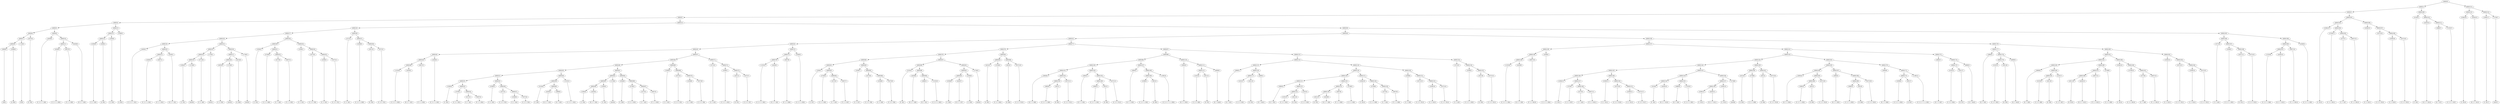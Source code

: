digraph sample{
"L3980(0)"->"[G](0)"
"L3389(0)"->"[A  B](0)"
"L6083(8)"->"L3980(0)"
"L6083(8)"->"L3389(0)"
"L-724(0)"->"[C](0)"
"L6083(7)"->"L6083(8)"
"L6083(7)"->"L-724(0)"
"L2057(0)"->"[E  F](0)"
"L6083(6)"->"L6083(7)"
"L6083(6)"->"L2057(0)"
"L4039(0)"->"[C  D  E  F  G](0)"
"L4346(0)"->"[C  D  G  A  B](0)"
"L3637(0)"->"[F  G  A  B](0)"
"L6083(11)"->"L4346(0)"
"L6083(11)"->"L3637(0)"
"L4428(0)"->"[D  E  F  G](0)"
"L6083(10)"->"L6083(11)"
"L6083(10)"->"L4428(0)"
"L6083(9)"->"L4039(0)"
"L6083(9)"->"L6083(10)"
"L6083(5)"->"L6083(6)"
"L6083(5)"->"L6083(9)"
"L2506(0)"->"[C  E  G](0)"
"L3389(1)"->"[A  B](1)"
"L6083(14)"->"L2506(0)"
"L6083(14)"->"L3389(1)"
"L2394(0)"->"[C  E](0)"
"L6083(13)"->"L6083(14)"
"L6083(13)"->"L2394(0)"
"L3389(2)"->"[A  B](2)"
"L6083(12)"->"L6083(13)"
"L6083(12)"->"L3389(2)"
"L6083(4)"->"L6083(5)"
"L6083(4)"->"L6083(12)"
"L4039(1)"->"[C  D  E  F  G](1)"
"L4346(1)"->"[C  D  G  A  B](1)"
"L3637(1)"->"[F  G  A  B](1)"
"L6083(21)"->"L4346(1)"
"L6083(21)"->"L3637(1)"
"L4428(1)"->"[D  E  F  G](1)"
"L6083(20)"->"L6083(21)"
"L6083(20)"->"L4428(1)"
"L6083(19)"->"L4039(1)"
"L6083(19)"->"L6083(20)"
"L2394(1)"->"[C  E](1)"
"L1758(0)"->"[rest](0)"
"L6083(25)"->"L2394(1)"
"L6083(25)"->"L1758(0)"
"L3715(0)"->"[C  E  A](0)"
"L6083(24)"->"L6083(25)"
"L6083(24)"->"L3715(0)"
"L1758(1)"->"[rest](1)"
"L6083(23)"->"L6083(24)"
"L6083(23)"->"L1758(1)"
"L4055(0)"->"[C  D  F](0)"
"L1758(2)"->"[rest](2)"
"L6083(28)"->"L4055(0)"
"L6083(28)"->"L1758(2)"
"L4314(0)"->"[G  B](0)"
"L6083(27)"->"L6083(28)"
"L6083(27)"->"L4314(0)"
"L1758(3)"->"[rest](3)"
"L6083(26)"->"L6083(27)"
"L6083(26)"->"L1758(3)"
"L6083(22)"->"L6083(23)"
"L6083(22)"->"L6083(26)"
"L6083(18)"->"L6083(19)"
"L6083(18)"->"L6083(22)"
"L2394(2)"->"[C  E](2)"
"L3749(0)"->"[C  D  A  B](0)"
"L5275(0)"->"[C  F  A](0)"
"L3637(2)"->"[F  G  A  B](2)"
"L6083(32)"->"L5275(0)"
"L6083(32)"->"L3637(2)"
"L6083(31)"->"L3749(0)"
"L6083(31)"->"L6083(32)"
"L6083(30)"->"L2394(2)"
"L6083(30)"->"L6083(31)"
"L2506(1)"->"[C  E  G](1)"
"L3372(0)"->"[C  D  E  F](0)"
"L2506(2)"->"[C  E  G](2)"
"L3372(1)"->"[C  D  E  F](1)"
"L6083(35)"->"L2506(2)"
"L6083(35)"->"L3372(1)"
"L6083(34)"->"L3372(0)"
"L6083(34)"->"L6083(35)"
"L6083(33)"->"L2506(1)"
"L6083(33)"->"L6083(34)"
"L6083(29)"->"L6083(30)"
"L6083(29)"->"L6083(33)"
"L6083(17)"->"L6083(18)"
"L6083(17)"->"L6083(29)"
"L3715(1)"->"[C  E  A](1)"
"L3299(0)"->"[C  D  E  A  B](0)"
"L2611(0)"->"[D  F](0)"
"L3372(2)"->"[C  D  E  F](2)"
"L6083(38)"->"L2611(0)"
"L6083(38)"->"L3372(2)"
"L6083(37)"->"L3299(0)"
"L6083(37)"->"L6083(38)"
"L6083(36)"->"L3715(1)"
"L6083(36)"->"L6083(37)"
"L6083(16)"->"L6083(17)"
"L6083(16)"->"L6083(36)"
"L-2255(0)"->"[C  D  E  G  B](0)"
"L4428(2)"->"[D  E  F  G](2)"
"L6083(46)"->"L-2255(0)"
"L6083(46)"->"L4428(2)"
"L3637(3)"->"[F  G  A  B](3)"
"L6083(45)"->"L6083(46)"
"L6083(45)"->"L3637(3)"
"L4346(2)"->"[C  D  G  A  B](2)"
"L6083(44)"->"L6083(45)"
"L6083(44)"->"L4346(2)"
"L2394(3)"->"[C  E](3)"
"L3749(1)"->"[C  D  A  B](1)"
"L5275(1)"->"[C  F  A](1)"
"L3637(4)"->"[F  G  A  B](4)"
"L6083(54)"->"L5275(1)"
"L6083(54)"->"L3637(4)"
"L6083(53)"->"L3749(1)"
"L6083(53)"->"L6083(54)"
"L6083(52)"->"L2394(3)"
"L6083(52)"->"L6083(53)"
"L2506(3)"->"[C  E  G](3)"
"L3372(3)"->"[C  D  E  F](3)"
"L2506(4)"->"[C  E  G](4)"
"L3372(4)"->"[C  D  E  F](4)"
"L6083(57)"->"L2506(4)"
"L6083(57)"->"L3372(4)"
"L6083(56)"->"L3372(3)"
"L6083(56)"->"L6083(57)"
"L6083(55)"->"L2506(3)"
"L6083(55)"->"L6083(56)"
"L6083(51)"->"L6083(52)"
"L6083(51)"->"L6083(55)"
"L5104(0)"->"[F  A](0)"
"L4428(3)"->"[D  E  F  G](3)"
"L3880(0)"->"[D  F  G](0)"
"L6083(60)"->"L4428(3)"
"L6083(60)"->"L3880(0)"
"L6083(59)"->"L5104(0)"
"L6083(59)"->"L6083(60)"
"L-2255(1)"->"[C  D  E  G  B](1)"
"L6083(58)"->"L6083(59)"
"L6083(58)"->"L-2255(1)"
"L6083(50)"->"L6083(51)"
"L6083(50)"->"L6083(58)"
"L2394(4)"->"[C  E](4)"
"L4428(4)"->"[D  E  F  G](4)"
"L6083(64)"->"L2394(4)"
"L6083(64)"->"L4428(4)"
"L2394(5)"->"[C  E](5)"
"L6083(63)"->"L6083(64)"
"L6083(63)"->"L2394(5)"
"L1758(4)"->"[rest](4)"
"L6083(62)"->"L6083(63)"
"L6083(62)"->"L1758(4)"
"L2394(6)"->"[C  E](6)"
"L3749(2)"->"[C  D  A  B](2)"
"L5275(2)"->"[C  F  A](2)"
"L3637(5)"->"[F  G  A  B](5)"
"L6083(67)"->"L5275(2)"
"L6083(67)"->"L3637(5)"
"L6083(66)"->"L3749(2)"
"L6083(66)"->"L6083(67)"
"L6083(65)"->"L2394(6)"
"L6083(65)"->"L6083(66)"
"L6083(61)"->"L6083(62)"
"L6083(61)"->"L6083(65)"
"L6083(49)"->"L6083(50)"
"L6083(49)"->"L6083(61)"
"L2506(5)"->"[C  E  G](5)"
"L3372(5)"->"[C  D  E  F](5)"
"L2506(6)"->"[C  E  G](6)"
"L3372(6)"->"[C  D  E  F](6)"
"L6083(70)"->"L2506(6)"
"L6083(70)"->"L3372(6)"
"L6083(69)"->"L3372(5)"
"L6083(69)"->"L6083(70)"
"L6083(68)"->"L2506(5)"
"L6083(68)"->"L6083(69)"
"L6083(48)"->"L6083(49)"
"L6083(48)"->"L6083(68)"
"L3715(2)"->"[C  E  A](2)"
"L3299(1)"->"[C  D  E  A  B](1)"
"L2611(1)"->"[D  F](1)"
"L3372(7)"->"[C  D  E  F](7)"
"L6083(73)"->"L2611(1)"
"L6083(73)"->"L3372(7)"
"L6083(72)"->"L3299(1)"
"L6083(72)"->"L6083(73)"
"L6083(71)"->"L3715(2)"
"L6083(71)"->"L6083(72)"
"L6083(47)"->"L6083(48)"
"L6083(47)"->"L6083(71)"
"L6083(43)"->"L6083(44)"
"L6083(43)"->"L6083(47)"
"L-2255(2)"->"[C  D  E  G  B](2)"
"L4428(5)"->"[D  E  F  G](5)"
"L6083(76)"->"L-2255(2)"
"L6083(76)"->"L4428(5)"
"L3637(6)"->"[F  G  A  B](6)"
"L6083(75)"->"L6083(76)"
"L6083(75)"->"L3637(6)"
"L4346(3)"->"[C  D  G  A  B](3)"
"L6083(74)"->"L6083(75)"
"L6083(74)"->"L4346(3)"
"L6083(42)"->"L6083(43)"
"L6083(42)"->"L6083(74)"
"L2394(7)"->"[C  E](7)"
"L3749(3)"->"[C  D  A  B](3)"
"L5275(3)"->"[C  F  A](3)"
"L3637(7)"->"[F  G  A  B](7)"
"L6083(83)"->"L5275(3)"
"L6083(83)"->"L3637(7)"
"L6083(82)"->"L3749(3)"
"L6083(82)"->"L6083(83)"
"L6083(81)"->"L2394(7)"
"L6083(81)"->"L6083(82)"
"L2506(7)"->"[C  E  G](7)"
"L3372(8)"->"[C  D  E  F](8)"
"L2506(8)"->"[C  E  G](8)"
"L3372(9)"->"[C  D  E  F](9)"
"L6083(86)"->"L2506(8)"
"L6083(86)"->"L3372(9)"
"L6083(85)"->"L3372(8)"
"L6083(85)"->"L6083(86)"
"L6083(84)"->"L2506(7)"
"L6083(84)"->"L6083(85)"
"L6083(80)"->"L6083(81)"
"L6083(80)"->"L6083(84)"
"L5104(1)"->"[F  A](1)"
"L4428(6)"->"[D  E  F  G](6)"
"L3880(1)"->"[D  F  G](1)"
"L-2255(3)"->"[C  D  E  G  B](3)"
"L6083(90)"->"L3880(1)"
"L6083(90)"->"L-2255(3)"
"L6083(89)"->"L4428(6)"
"L6083(89)"->"L6083(90)"
"L6083(88)"->"L5104(1)"
"L6083(88)"->"L6083(89)"
"L2394(8)"->"[C  E](8)"
"L4428(7)"->"[D  E  F  G](7)"
"L6083(93)"->"L2394(8)"
"L6083(93)"->"L4428(7)"
"L2394(9)"->"[C  E](9)"
"L6083(92)"->"L6083(93)"
"L6083(92)"->"L2394(9)"
"L1758(5)"->"[rest](5)"
"L6083(91)"->"L6083(92)"
"L6083(91)"->"L1758(5)"
"L6083(87)"->"L6083(88)"
"L6083(87)"->"L6083(91)"
"L6083(79)"->"L6083(80)"
"L6083(79)"->"L6083(87)"
"L4314(1)"->"[G  B](1)"
"L3749(4)"->"[C  D  A  B](4)"
"L6083(95)"->"L4314(1)"
"L6083(95)"->"L3749(4)"
"L931(0)"->"[D  B](0)"
"L3372(10)"->"[C  D  E  F](10)"
"L6083(96)"->"L931(0)"
"L6083(96)"->"L3372(10)"
"L6083(94)"->"L6083(95)"
"L6083(94)"->"L6083(96)"
"L6083(78)"->"L6083(79)"
"L6083(78)"->"L6083(94)"
"L3904(0)"->"[D  F  G  B](0)"
"L3963(0)"->"[C  D  F  A  B](0)"
"L931(1)"->"[D  B](1)"
"L6083(103)"->"L3963(0)"
"L6083(103)"->"L931(1)"
"L3372(11)"->"[C  D  E  F](11)"
"L6083(102)"->"L6083(103)"
"L6083(102)"->"L3372(11)"
"L6083(101)"->"L3904(0)"
"L6083(101)"->"L6083(102)"
"L3904(1)"->"[D  F  G  B](1)"
"L3963(1)"->"[C  D  F  A  B](1)"
"L931(2)"->"[D  B](2)"
"L6083(106)"->"L3963(1)"
"L6083(106)"->"L931(2)"
"L3372(12)"->"[C  D  E  F](12)"
"L6083(105)"->"L6083(106)"
"L6083(105)"->"L3372(12)"
"L6083(104)"->"L3904(1)"
"L6083(104)"->"L6083(105)"
"L6083(100)"->"L6083(101)"
"L6083(100)"->"L6083(104)"
"L3904(2)"->"[D  F  G  B](2)"
"L3299(2)"->"[C  D  E  A  B](2)"
"L931(3)"->"[D  B](3)"
"L6083(109)"->"L3299(2)"
"L6083(109)"->"L931(3)"
"L-1961(0)"->"[C  D  E  F  G  A  B](0)"
"L6083(108)"->"L6083(109)"
"L6083(108)"->"L-1961(0)"
"L6083(107)"->"L3904(2)"
"L6083(107)"->"L6083(108)"
"L6083(99)"->"L6083(100)"
"L6083(99)"->"L6083(107)"
"L3904(3)"->"[D  F  G  B](3)"
"L5191(0)"->"[C  D  E  B](0)"
"L2611(2)"->"[D  F](2)"
"L6083(112)"->"L5191(0)"
"L6083(112)"->"L2611(2)"
"L4609(0)"->"[D  F  Gis](0)"
"L6083(111)"->"L6083(112)"
"L6083(111)"->"L4609(0)"
"L6083(110)"->"L3904(3)"
"L6083(110)"->"L6083(111)"
"L6083(98)"->"L6083(99)"
"L6083(98)"->"L6083(110)"
"L3880(2)"->"[D  F  G](2)"
"L5191(1)"->"[C  D  E  B](1)"
"L2611(3)"->"[D  F](3)"
"L6083(117)"->"L5191(1)"
"L6083(117)"->"L2611(3)"
"L4609(1)"->"[D  F  Gis](1)"
"L6083(116)"->"L6083(117)"
"L6083(116)"->"L4609(1)"
"L6083(115)"->"L3880(2)"
"L6083(115)"->"L6083(116)"
"L3880(3)"->"[D  F  G](3)"
"L5191(2)"->"[C  D  E  B](2)"
"L2611(4)"->"[D  F](4)"
"L6083(123)"->"L5191(2)"
"L6083(123)"->"L2611(4)"
"L5191(3)"->"[C  D  E  B](3)"
"L6083(122)"->"L6083(123)"
"L6083(122)"->"L5191(3)"
"L6083(121)"->"L3880(3)"
"L6083(121)"->"L6083(122)"
"L2611(5)"->"[D  F](5)"
"L4428(8)"->"[D  E  F  G](8)"
"L6083(126)"->"L2611(5)"
"L6083(126)"->"L4428(8)"
"L3637(8)"->"[F  G  A  B](8)"
"L6083(125)"->"L6083(126)"
"L6083(125)"->"L3637(8)"
"L3749(5)"->"[C  D  A  B](5)"
"L6083(124)"->"L6083(125)"
"L6083(124)"->"L3749(5)"
"L6083(120)"->"L6083(121)"
"L6083(120)"->"L6083(124)"
"L2394(10)"->"[C  E](10)"
"L3749(6)"->"[C  D  A  B](6)"
"L5275(4)"->"[C  F  A](4)"
"L3637(9)"->"[F  G  A  B](9)"
"L6083(129)"->"L5275(4)"
"L6083(129)"->"L3637(9)"
"L6083(128)"->"L3749(6)"
"L6083(128)"->"L6083(129)"
"L6083(127)"->"L2394(10)"
"L6083(127)"->"L6083(128)"
"L6083(119)"->"L6083(120)"
"L6083(119)"->"L6083(127)"
"L2506(9)"->"[C  E  G](9)"
"L3372(13)"->"[C  D  E  F](13)"
"L2506(10)"->"[C  E  G](10)"
"L3372(14)"->"[C  D  E  F](14)"
"L6083(132)"->"L2506(10)"
"L6083(132)"->"L3372(14)"
"L6083(131)"->"L3372(13)"
"L6083(131)"->"L6083(132)"
"L6083(130)"->"L2506(9)"
"L6083(130)"->"L6083(131)"
"L6083(118)"->"L6083(119)"
"L6083(118)"->"L6083(130)"
"L6083(114)"->"L6083(115)"
"L6083(114)"->"L6083(118)"
"L3715(3)"->"[C  E  A](3)"
"L3299(3)"->"[C  D  E  A  B](3)"
"L2611(6)"->"[D  F](6)"
"L3372(15)"->"[C  D  E  F](15)"
"L6083(135)"->"L2611(6)"
"L6083(135)"->"L3372(15)"
"L6083(134)"->"L3299(3)"
"L6083(134)"->"L6083(135)"
"L6083(133)"->"L3715(3)"
"L6083(133)"->"L6083(134)"
"L6083(113)"->"L6083(114)"
"L6083(113)"->"L6083(133)"
"L6083(97)"->"L6083(98)"
"L6083(97)"->"L6083(113)"
"L6083(77)"->"L6083(78)"
"L6083(77)"->"L6083(97)"
"L6083(41)"->"L6083(42)"
"L6083(41)"->"L6083(77)"
"L-2255(4)"->"[C  D  E  G  B](4)"
"L4428(9)"->"[D  E  F  G](9)"
"L6083(140)"->"L-2255(4)"
"L6083(140)"->"L4428(9)"
"L3637(10)"->"[F  G  A  B](10)"
"L6083(139)"->"L6083(140)"
"L6083(139)"->"L3637(10)"
"L4346(4)"->"[C  D  G  A  B](4)"
"L6083(138)"->"L6083(139)"
"L6083(138)"->"L4346(4)"
"L2394(11)"->"[C  E](11)"
"L3749(7)"->"[C  D  A  B](7)"
"L5275(5)"->"[C  F  A](5)"
"L3637(11)"->"[F  G  A  B](11)"
"L6083(148)"->"L5275(5)"
"L6083(148)"->"L3637(11)"
"L6083(147)"->"L3749(7)"
"L6083(147)"->"L6083(148)"
"L6083(146)"->"L2394(11)"
"L6083(146)"->"L6083(147)"
"L2506(11)"->"[C  E  G](11)"
"L3372(16)"->"[C  D  E  F](16)"
"L2506(12)"->"[C  E  G](12)"
"L3372(17)"->"[C  D  E  F](17)"
"L6083(151)"->"L2506(12)"
"L6083(151)"->"L3372(17)"
"L6083(150)"->"L3372(16)"
"L6083(150)"->"L6083(151)"
"L6083(149)"->"L2506(11)"
"L6083(149)"->"L6083(150)"
"L6083(145)"->"L6083(146)"
"L6083(145)"->"L6083(149)"
"L5104(2)"->"[F  A](2)"
"L4428(10)"->"[D  E  F  G](10)"
"L6083(154)"->"L5104(2)"
"L6083(154)"->"L4428(10)"
"L3880(4)"->"[D  F  G](4)"
"L-2255(5)"->"[C  D  E  G  B](5)"
"L6083(155)"->"L3880(4)"
"L6083(155)"->"L-2255(5)"
"L6083(153)"->"L6083(154)"
"L6083(153)"->"L6083(155)"
"L2394(12)"->"[C  E](12)"
"L4428(11)"->"[D  E  F  G](11)"
"L6083(158)"->"L2394(12)"
"L6083(158)"->"L4428(11)"
"L2394(13)"->"[C  E](13)"
"L6083(157)"->"L6083(158)"
"L6083(157)"->"L2394(13)"
"L1758(6)"->"[rest](6)"
"L6083(156)"->"L6083(157)"
"L6083(156)"->"L1758(6)"
"L6083(152)"->"L6083(153)"
"L6083(152)"->"L6083(156)"
"L6083(144)"->"L6083(145)"
"L6083(144)"->"L6083(152)"
"L4314(2)"->"[G  B](2)"
"L3749(8)"->"[C  D  A  B](8)"
"L6083(160)"->"L4314(2)"
"L6083(160)"->"L3749(8)"
"L931(4)"->"[D  B](4)"
"L3372(18)"->"[C  D  E  F](18)"
"L6083(161)"->"L931(4)"
"L6083(161)"->"L3372(18)"
"L6083(159)"->"L6083(160)"
"L6083(159)"->"L6083(161)"
"L6083(143)"->"L6083(144)"
"L6083(143)"->"L6083(159)"
"L3904(4)"->"[D  F  G  B](4)"
"L3963(2)"->"[C  D  F  A  B](2)"
"L931(5)"->"[D  B](5)"
"L6083(166)"->"L3963(2)"
"L6083(166)"->"L931(5)"
"L3372(19)"->"[C  D  E  F](19)"
"L6083(165)"->"L6083(166)"
"L6083(165)"->"L3372(19)"
"L6083(164)"->"L3904(4)"
"L6083(164)"->"L6083(165)"
"L3904(5)"->"[D  F  G  B](5)"
"L3963(3)"->"[C  D  F  A  B](3)"
"L931(6)"->"[D  B](6)"
"L6083(169)"->"L3963(3)"
"L6083(169)"->"L931(6)"
"L3372(20)"->"[C  D  E  F](20)"
"L6083(168)"->"L6083(169)"
"L6083(168)"->"L3372(20)"
"L6083(167)"->"L3904(5)"
"L6083(167)"->"L6083(168)"
"L6083(163)"->"L6083(164)"
"L6083(163)"->"L6083(167)"
"L3904(6)"->"[D  F  G  B](6)"
"L3299(4)"->"[C  D  E  A  B](4)"
"L931(7)"->"[D  B](7)"
"L6083(172)"->"L3299(4)"
"L6083(172)"->"L931(7)"
"L-1961(1)"->"[C  D  E  F  G  A  B](1)"
"L6083(171)"->"L6083(172)"
"L6083(171)"->"L-1961(1)"
"L6083(170)"->"L3904(6)"
"L6083(170)"->"L6083(171)"
"L6083(162)"->"L6083(163)"
"L6083(162)"->"L6083(170)"
"L6083(142)"->"L6083(143)"
"L6083(142)"->"L6083(162)"
"L3904(7)"->"[D  F  G  B](7)"
"L5191(4)"->"[C  D  E  B](4)"
"L2611(7)"->"[D  F](7)"
"L6083(175)"->"L5191(4)"
"L6083(175)"->"L2611(7)"
"L4609(2)"->"[D  F  Gis](2)"
"L6083(174)"->"L6083(175)"
"L6083(174)"->"L4609(2)"
"L6083(173)"->"L3904(7)"
"L6083(173)"->"L6083(174)"
"L6083(141)"->"L6083(142)"
"L6083(141)"->"L6083(173)"
"L6083(137)"->"L6083(138)"
"L6083(137)"->"L6083(141)"
"L3880(5)"->"[D  F  G](5)"
"L5191(5)"->"[C  D  E  B](5)"
"L2611(8)"->"[D  F](8)"
"L6083(179)"->"L5191(5)"
"L6083(179)"->"L2611(8)"
"L4609(3)"->"[D  F  Gis](3)"
"L6083(178)"->"L6083(179)"
"L6083(178)"->"L4609(3)"
"L6083(177)"->"L3880(5)"
"L6083(177)"->"L6083(178)"
"L3880(6)"->"[D  F  G](6)"
"L5191(6)"->"[C  D  E  B](6)"
"L2611(9)"->"[D  F](9)"
"L6083(185)"->"L5191(6)"
"L6083(185)"->"L2611(9)"
"L5191(7)"->"[C  D  E  B](7)"
"L6083(184)"->"L6083(185)"
"L6083(184)"->"L5191(7)"
"L6083(183)"->"L3880(6)"
"L6083(183)"->"L6083(184)"
"L2611(10)"->"[D  F](10)"
"L4428(12)"->"[D  E  F  G](12)"
"L6083(188)"->"L2611(10)"
"L6083(188)"->"L4428(12)"
"L3637(12)"->"[F  G  A  B](12)"
"L6083(187)"->"L6083(188)"
"L6083(187)"->"L3637(12)"
"L3749(9)"->"[C  D  A  B](9)"
"L6083(186)"->"L6083(187)"
"L6083(186)"->"L3749(9)"
"L6083(182)"->"L6083(183)"
"L6083(182)"->"L6083(186)"
"L2394(14)"->"[C  E](14)"
"L3749(10)"->"[C  D  A  B](10)"
"L5275(6)"->"[C  F  A](6)"
"L3637(13)"->"[F  G  A  B](13)"
"L6083(191)"->"L5275(6)"
"L6083(191)"->"L3637(13)"
"L6083(190)"->"L3749(10)"
"L6083(190)"->"L6083(191)"
"L6083(189)"->"L2394(14)"
"L6083(189)"->"L6083(190)"
"L6083(181)"->"L6083(182)"
"L6083(181)"->"L6083(189)"
"L2506(13)"->"[C  E  G](13)"
"L3372(21)"->"[C  D  E  F](21)"
"L2506(14)"->"[C  E  G](14)"
"L3372(22)"->"[C  D  E  F](22)"
"L6083(194)"->"L2506(14)"
"L6083(194)"->"L3372(22)"
"L6083(193)"->"L3372(21)"
"L6083(193)"->"L6083(194)"
"L6083(192)"->"L2506(13)"
"L6083(192)"->"L6083(193)"
"L6083(180)"->"L6083(181)"
"L6083(180)"->"L6083(192)"
"L6083(176)"->"L6083(177)"
"L6083(176)"->"L6083(180)"
"L6083(136)"->"L6083(137)"
"L6083(136)"->"L6083(176)"
"L6083(40)"->"L6083(41)"
"L6083(40)"->"L6083(136)"
"L3715(4)"->"[C  E  A](4)"
"L3299(5)"->"[C  D  E  A  B](5)"
"L2611(11)"->"[D  F](11)"
"L3372(23)"->"[C  D  E  F](23)"
"L6083(198)"->"L2611(11)"
"L6083(198)"->"L3372(23)"
"L6083(197)"->"L3299(5)"
"L6083(197)"->"L6083(198)"
"L6083(196)"->"L3715(4)"
"L6083(196)"->"L6083(197)"
"L-2255(6)"->"[C  D  E  G  B](6)"
"L4428(13)"->"[D  E  F  G](13)"
"L6083(201)"->"L-2255(6)"
"L6083(201)"->"L4428(13)"
"L3637(14)"->"[F  G  A  B](14)"
"L6083(200)"->"L6083(201)"
"L6083(200)"->"L3637(14)"
"L4346(5)"->"[C  D  G  A  B](5)"
"L6083(199)"->"L6083(200)"
"L6083(199)"->"L4346(5)"
"L6083(195)"->"L6083(196)"
"L6083(195)"->"L6083(199)"
"L6083(39)"->"L6083(40)"
"L6083(39)"->"L6083(195)"
"L6083(15)"->"L6083(16)"
"L6083(15)"->"L6083(39)"
"L6083(3)"->"L6083(4)"
"L6083(3)"->"L6083(15)"
"L2394(15)"->"[C  E](15)"
"L3749(11)"->"[C  D  A  B](11)"
"L5275(7)"->"[C  F  A](7)"
"L3637(15)"->"[F  G  A  B](15)"
"L6083(205)"->"L5275(7)"
"L6083(205)"->"L3637(15)"
"L6083(204)"->"L3749(11)"
"L6083(204)"->"L6083(205)"
"L6083(203)"->"L2394(15)"
"L6083(203)"->"L6083(204)"
"L2506(15)"->"[C  E  G](15)"
"L3372(24)"->"[C  D  E  F](24)"
"L2506(16)"->"[C  E  G](16)"
"L3372(25)"->"[C  D  E  F](25)"
"L6083(208)"->"L2506(16)"
"L6083(208)"->"L3372(25)"
"L6083(207)"->"L3372(24)"
"L6083(207)"->"L6083(208)"
"L6083(206)"->"L2506(15)"
"L6083(206)"->"L6083(207)"
"L6083(202)"->"L6083(203)"
"L6083(202)"->"L6083(206)"
"L6083(2)"->"L6083(3)"
"L6083(2)"->"L6083(202)"
"L5104(3)"->"[F  A](3)"
"L4428(14)"->"[D  E  F  G](14)"
"L3880(7)"->"[D  F  G](7)"
"L-2255(7)"->"[C  D  E  G  B](7)"
"L6083(211)"->"L3880(7)"
"L6083(211)"->"L-2255(7)"
"L6083(210)"->"L4428(14)"
"L6083(210)"->"L6083(211)"
"L6083(209)"->"L5104(3)"
"L6083(209)"->"L6083(210)"
"L6083(1)"->"L6083(2)"
"L6083(1)"->"L6083(209)"
"L2394(16)"->"[C  E](16)"
"L4428(15)"->"[D  E  F  G](15)"
"L6083(213)"->"L2394(16)"
"L6083(213)"->"L4428(15)"
"L2394(17)"->"[C  E](17)"
"L1758(7)"->"[rest](7)"
"L6083(214)"->"L2394(17)"
"L6083(214)"->"L1758(7)"
"L6083(212)"->"L6083(213)"
"L6083(212)"->"L6083(214)"
"L6083(0)"->"L6083(1)"
"L6083(0)"->"L6083(212)"
{rank = min; "L6083(0)"}
{rank = same; "L6083(1)"; "L6083(212)";}
{rank = same; "L6083(2)"; "L6083(209)"; "L6083(213)"; "L6083(214)";}
{rank = same; "L6083(3)"; "L6083(202)"; "L5104(3)"; "L6083(210)"; "L2394(16)"; "L4428(15)"; "L2394(17)"; "L1758(7)";}
{rank = same; "L6083(4)"; "L6083(15)"; "L6083(203)"; "L6083(206)"; "L4428(14)"; "L6083(211)";}
{rank = same; "L6083(5)"; "L6083(12)"; "L6083(16)"; "L6083(39)"; "L2394(15)"; "L6083(204)"; "L2506(15)"; "L6083(207)"; "L3880(7)"; "L-2255(7)";}
{rank = same; "L6083(6)"; "L6083(9)"; "L6083(13)"; "L3389(2)"; "L6083(17)"; "L6083(36)"; "L6083(40)"; "L6083(195)"; "L3749(11)"; "L6083(205)"; "L3372(24)"; "L6083(208)";}
{rank = same; "L6083(7)"; "L2057(0)"; "L4039(0)"; "L6083(10)"; "L6083(14)"; "L2394(0)"; "L6083(18)"; "L6083(29)"; "L3715(1)"; "L6083(37)"; "L6083(41)"; "L6083(136)"; "L6083(196)"; "L6083(199)"; "L5275(7)"; "L3637(15)"; "L2506(16)"; "L3372(25)";}
{rank = same; "L6083(8)"; "L-724(0)"; "L6083(11)"; "L4428(0)"; "L2506(0)"; "L3389(1)"; "L6083(19)"; "L6083(22)"; "L6083(30)"; "L6083(33)"; "L3299(0)"; "L6083(38)"; "L6083(42)"; "L6083(77)"; "L6083(137)"; "L6083(176)"; "L3715(4)"; "L6083(197)"; "L6083(200)"; "L4346(5)";}
{rank = same; "L3980(0)"; "L3389(0)"; "L4346(0)"; "L3637(0)"; "L4039(1)"; "L6083(20)"; "L6083(23)"; "L6083(26)"; "L2394(2)"; "L6083(31)"; "L2506(1)"; "L6083(34)"; "L2611(0)"; "L3372(2)"; "L6083(43)"; "L6083(74)"; "L6083(78)"; "L6083(97)"; "L6083(138)"; "L6083(141)"; "L6083(177)"; "L6083(180)"; "L3299(5)"; "L6083(198)"; "L6083(201)"; "L3637(14)";}
{rank = same; "L6083(21)"; "L4428(1)"; "L6083(24)"; "L1758(1)"; "L6083(27)"; "L1758(3)"; "L3749(0)"; "L6083(32)"; "L3372(0)"; "L6083(35)"; "L6083(44)"; "L6083(47)"; "L6083(75)"; "L4346(3)"; "L6083(79)"; "L6083(94)"; "L6083(98)"; "L6083(113)"; "L6083(139)"; "L4346(4)"; "L6083(142)"; "L6083(173)"; "L3880(5)"; "L6083(178)"; "L6083(181)"; "L6083(192)"; "L2611(11)"; "L3372(23)"; "L-2255(6)"; "L4428(13)";}
{rank = same; "L4346(1)"; "L3637(1)"; "L6083(25)"; "L3715(0)"; "L6083(28)"; "L4314(0)"; "L5275(0)"; "L3637(2)"; "L2506(2)"; "L3372(1)"; "L6083(45)"; "L4346(2)"; "L6083(48)"; "L6083(71)"; "L6083(76)"; "L3637(6)"; "L6083(80)"; "L6083(87)"; "L6083(95)"; "L6083(96)"; "L6083(99)"; "L6083(110)"; "L6083(114)"; "L6083(133)"; "L6083(140)"; "L3637(10)"; "L6083(143)"; "L6083(162)"; "L3904(7)"; "L6083(174)"; "L6083(179)"; "L4609(3)"; "L6083(182)"; "L6083(189)"; "L2506(13)"; "L6083(193)";}
{rank = same; "L2394(1)"; "L1758(0)"; "L4055(0)"; "L1758(2)"; "L6083(46)"; "L3637(3)"; "L6083(49)"; "L6083(68)"; "L3715(2)"; "L6083(72)"; "L-2255(2)"; "L4428(5)"; "L6083(81)"; "L6083(84)"; "L6083(88)"; "L6083(91)"; "L4314(1)"; "L3749(4)"; "L931(0)"; "L3372(10)"; "L6083(100)"; "L6083(107)"; "L3904(3)"; "L6083(111)"; "L6083(115)"; "L6083(118)"; "L3715(3)"; "L6083(134)"; "L-2255(4)"; "L4428(9)"; "L6083(144)"; "L6083(159)"; "L6083(163)"; "L6083(170)"; "L6083(175)"; "L4609(2)"; "L5191(5)"; "L2611(8)"; "L6083(183)"; "L6083(186)"; "L2394(14)"; "L6083(190)"; "L3372(21)"; "L6083(194)";}
{rank = same; "L-2255(0)"; "L4428(2)"; "L6083(50)"; "L6083(61)"; "L2506(5)"; "L6083(69)"; "L3299(1)"; "L6083(73)"; "L2394(7)"; "L6083(82)"; "L2506(7)"; "L6083(85)"; "L5104(1)"; "L6083(89)"; "L6083(92)"; "L1758(5)"; "L6083(101)"; "L6083(104)"; "L3904(2)"; "L6083(108)"; "L6083(112)"; "L4609(0)"; "L3880(2)"; "L6083(116)"; "L6083(119)"; "L6083(130)"; "L3299(3)"; "L6083(135)"; "L6083(145)"; "L6083(152)"; "L6083(160)"; "L6083(161)"; "L6083(164)"; "L6083(167)"; "L3904(6)"; "L6083(171)"; "L5191(4)"; "L2611(7)"; "L3880(6)"; "L6083(184)"; "L6083(187)"; "L3749(9)"; "L3749(10)"; "L6083(191)"; "L2506(14)"; "L3372(22)";}
{rank = same; "L6083(51)"; "L6083(58)"; "L6083(62)"; "L6083(65)"; "L3372(5)"; "L6083(70)"; "L2611(1)"; "L3372(7)"; "L3749(3)"; "L6083(83)"; "L3372(8)"; "L6083(86)"; "L4428(6)"; "L6083(90)"; "L6083(93)"; "L2394(9)"; "L3904(0)"; "L6083(102)"; "L3904(1)"; "L6083(105)"; "L6083(109)"; "L-1961(0)"; "L5191(0)"; "L2611(2)"; "L6083(117)"; "L4609(1)"; "L6083(120)"; "L6083(127)"; "L2506(9)"; "L6083(131)"; "L2611(6)"; "L3372(15)"; "L6083(146)"; "L6083(149)"; "L6083(153)"; "L6083(156)"; "L4314(2)"; "L3749(8)"; "L931(4)"; "L3372(18)"; "L3904(4)"; "L6083(165)"; "L3904(5)"; "L6083(168)"; "L6083(172)"; "L-1961(1)"; "L6083(185)"; "L5191(7)"; "L6083(188)"; "L3637(12)"; "L5275(6)"; "L3637(13)";}
{rank = same; "L6083(52)"; "L6083(55)"; "L6083(59)"; "L-2255(1)"; "L6083(63)"; "L1758(4)"; "L2394(6)"; "L6083(66)"; "L2506(6)"; "L3372(6)"; "L5275(3)"; "L3637(7)"; "L2506(8)"; "L3372(9)"; "L3880(1)"; "L-2255(3)"; "L2394(8)"; "L4428(7)"; "L6083(103)"; "L3372(11)"; "L6083(106)"; "L3372(12)"; "L3299(2)"; "L931(3)"; "L5191(1)"; "L2611(3)"; "L6083(121)"; "L6083(124)"; "L2394(10)"; "L6083(128)"; "L3372(13)"; "L6083(132)"; "L2394(11)"; "L6083(147)"; "L2506(11)"; "L6083(150)"; "L6083(154)"; "L6083(155)"; "L6083(157)"; "L1758(6)"; "L6083(166)"; "L3372(19)"; "L6083(169)"; "L3372(20)"; "L3299(4)"; "L931(7)"; "L5191(6)"; "L2611(9)"; "L2611(10)"; "L4428(12)";}
{rank = same; "L2394(3)"; "L6083(53)"; "L2506(3)"; "L6083(56)"; "L5104(0)"; "L6083(60)"; "L6083(64)"; "L2394(5)"; "L3749(2)"; "L6083(67)"; "L3963(0)"; "L931(1)"; "L3963(1)"; "L931(2)"; "L3880(3)"; "L6083(122)"; "L6083(125)"; "L3749(5)"; "L3749(6)"; "L6083(129)"; "L2506(10)"; "L3372(14)"; "L3749(7)"; "L6083(148)"; "L3372(16)"; "L6083(151)"; "L5104(2)"; "L4428(10)"; "L3880(4)"; "L-2255(5)"; "L6083(158)"; "L2394(13)"; "L3963(2)"; "L931(5)"; "L3963(3)"; "L931(6)";}
{rank = same; "L3749(1)"; "L6083(54)"; "L3372(3)"; "L6083(57)"; "L4428(3)"; "L3880(0)"; "L2394(4)"; "L4428(4)"; "L5275(2)"; "L3637(5)"; "L6083(123)"; "L5191(3)"; "L6083(126)"; "L3637(8)"; "L5275(4)"; "L3637(9)"; "L5275(5)"; "L3637(11)"; "L2506(12)"; "L3372(17)"; "L2394(12)"; "L4428(11)";}
{rank = same; "L5275(1)"; "L3637(4)"; "L2506(4)"; "L3372(4)"; "L5191(2)"; "L2611(4)"; "L2611(5)"; "L4428(8)";}
{rank = max; "[A  B](0)"; "[A  B](1)"; "[A  B](2)"; "[C  D  A  B](0)"; "[C  D  A  B](1)"; "[C  D  A  B](10)"; "[C  D  A  B](11)"; "[C  D  A  B](2)"; "[C  D  A  B](3)"; "[C  D  A  B](4)"; "[C  D  A  B](5)"; "[C  D  A  B](6)"; "[C  D  A  B](7)"; "[C  D  A  B](8)"; "[C  D  A  B](9)"; "[C  D  E  A  B](0)"; "[C  D  E  A  B](1)"; "[C  D  E  A  B](2)"; "[C  D  E  A  B](3)"; "[C  D  E  A  B](4)"; "[C  D  E  A  B](5)"; "[C  D  E  B](0)"; "[C  D  E  B](1)"; "[C  D  E  B](2)"; "[C  D  E  B](3)"; "[C  D  E  B](4)"; "[C  D  E  B](5)"; "[C  D  E  B](6)"; "[C  D  E  B](7)"; "[C  D  E  F  G  A  B](0)"; "[C  D  E  F  G  A  B](1)"; "[C  D  E  F  G](0)"; "[C  D  E  F  G](1)"; "[C  D  E  F](0)"; "[C  D  E  F](1)"; "[C  D  E  F](10)"; "[C  D  E  F](11)"; "[C  D  E  F](12)"; "[C  D  E  F](13)"; "[C  D  E  F](14)"; "[C  D  E  F](15)"; "[C  D  E  F](16)"; "[C  D  E  F](17)"; "[C  D  E  F](18)"; "[C  D  E  F](19)"; "[C  D  E  F](2)"; "[C  D  E  F](20)"; "[C  D  E  F](21)"; "[C  D  E  F](22)"; "[C  D  E  F](23)"; "[C  D  E  F](24)"; "[C  D  E  F](25)"; "[C  D  E  F](3)"; "[C  D  E  F](4)"; "[C  D  E  F](5)"; "[C  D  E  F](6)"; "[C  D  E  F](7)"; "[C  D  E  F](8)"; "[C  D  E  F](9)"; "[C  D  E  G  B](0)"; "[C  D  E  G  B](1)"; "[C  D  E  G  B](2)"; "[C  D  E  G  B](3)"; "[C  D  E  G  B](4)"; "[C  D  E  G  B](5)"; "[C  D  E  G  B](6)"; "[C  D  E  G  B](7)"; "[C  D  F  A  B](0)"; "[C  D  F  A  B](1)"; "[C  D  F  A  B](2)"; "[C  D  F  A  B](3)"; "[C  D  F](0)"; "[C  D  G  A  B](0)"; "[C  D  G  A  B](1)"; "[C  D  G  A  B](2)"; "[C  D  G  A  B](3)"; "[C  D  G  A  B](4)"; "[C  D  G  A  B](5)"; "[C  E  A](0)"; "[C  E  A](1)"; "[C  E  A](2)"; "[C  E  A](3)"; "[C  E  A](4)"; "[C  E  G](0)"; "[C  E  G](1)"; "[C  E  G](10)"; "[C  E  G](11)"; "[C  E  G](12)"; "[C  E  G](13)"; "[C  E  G](14)"; "[C  E  G](15)"; "[C  E  G](16)"; "[C  E  G](2)"; "[C  E  G](3)"; "[C  E  G](4)"; "[C  E  G](5)"; "[C  E  G](6)"; "[C  E  G](7)"; "[C  E  G](8)"; "[C  E  G](9)"; "[C  E](0)"; "[C  E](1)"; "[C  E](10)"; "[C  E](11)"; "[C  E](12)"; "[C  E](13)"; "[C  E](14)"; "[C  E](15)"; "[C  E](16)"; "[C  E](17)"; "[C  E](2)"; "[C  E](3)"; "[C  E](4)"; "[C  E](5)"; "[C  E](6)"; "[C  E](7)"; "[C  E](8)"; "[C  E](9)"; "[C  F  A](0)"; "[C  F  A](1)"; "[C  F  A](2)"; "[C  F  A](3)"; "[C  F  A](4)"; "[C  F  A](5)"; "[C  F  A](6)"; "[C  F  A](7)"; "[C](0)"; "[D  B](0)"; "[D  B](1)"; "[D  B](2)"; "[D  B](3)"; "[D  B](4)"; "[D  B](5)"; "[D  B](6)"; "[D  B](7)"; "[D  E  F  G](0)"; "[D  E  F  G](1)"; "[D  E  F  G](10)"; "[D  E  F  G](11)"; "[D  E  F  G](12)"; "[D  E  F  G](13)"; "[D  E  F  G](14)"; "[D  E  F  G](15)"; "[D  E  F  G](2)"; "[D  E  F  G](3)"; "[D  E  F  G](4)"; "[D  E  F  G](5)"; "[D  E  F  G](6)"; "[D  E  F  G](7)"; "[D  E  F  G](8)"; "[D  E  F  G](9)"; "[D  F  G  B](0)"; "[D  F  G  B](1)"; "[D  F  G  B](2)"; "[D  F  G  B](3)"; "[D  F  G  B](4)"; "[D  F  G  B](5)"; "[D  F  G  B](6)"; "[D  F  G  B](7)"; "[D  F  G](0)"; "[D  F  G](1)"; "[D  F  G](2)"; "[D  F  G](3)"; "[D  F  G](4)"; "[D  F  G](5)"; "[D  F  G](6)"; "[D  F  G](7)"; "[D  F  Gis](0)"; "[D  F  Gis](1)"; "[D  F  Gis](2)"; "[D  F  Gis](3)"; "[D  F](0)"; "[D  F](1)"; "[D  F](10)"; "[D  F](11)"; "[D  F](2)"; "[D  F](3)"; "[D  F](4)"; "[D  F](5)"; "[D  F](6)"; "[D  F](7)"; "[D  F](8)"; "[D  F](9)"; "[E  F](0)"; "[F  A](0)"; "[F  A](1)"; "[F  A](2)"; "[F  A](3)"; "[F  G  A  B](0)"; "[F  G  A  B](1)"; "[F  G  A  B](10)"; "[F  G  A  B](11)"; "[F  G  A  B](12)"; "[F  G  A  B](13)"; "[F  G  A  B](14)"; "[F  G  A  B](15)"; "[F  G  A  B](2)"; "[F  G  A  B](3)"; "[F  G  A  B](4)"; "[F  G  A  B](5)"; "[F  G  A  B](6)"; "[F  G  A  B](7)"; "[F  G  A  B](8)"; "[F  G  A  B](9)"; "[G  B](0)"; "[G  B](1)"; "[G  B](2)"; "[G](0)"; "[rest](0)"; "[rest](1)"; "[rest](2)"; "[rest](3)"; "[rest](4)"; "[rest](5)"; "[rest](6)"; "[rest](7)";}
}